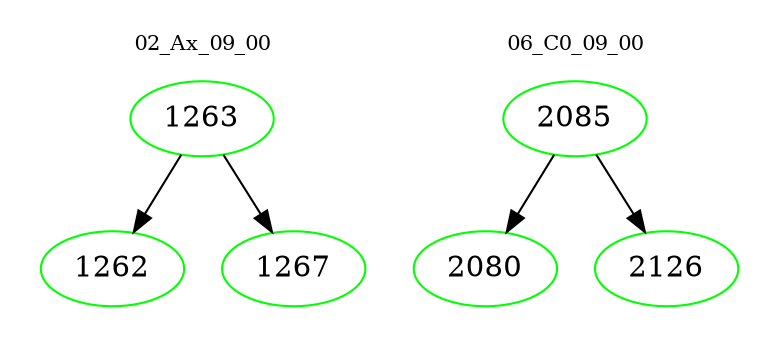 digraph{
subgraph cluster_0 {
color = white
label = "02_Ax_09_00";
fontsize=10;
T0_1263 [label="1263", color="green"]
T0_1263 -> T0_1262 [color="black"]
T0_1262 [label="1262", color="green"]
T0_1263 -> T0_1267 [color="black"]
T0_1267 [label="1267", color="green"]
}
subgraph cluster_1 {
color = white
label = "06_C0_09_00";
fontsize=10;
T1_2085 [label="2085", color="green"]
T1_2085 -> T1_2080 [color="black"]
T1_2080 [label="2080", color="green"]
T1_2085 -> T1_2126 [color="black"]
T1_2126 [label="2126", color="green"]
}
}

